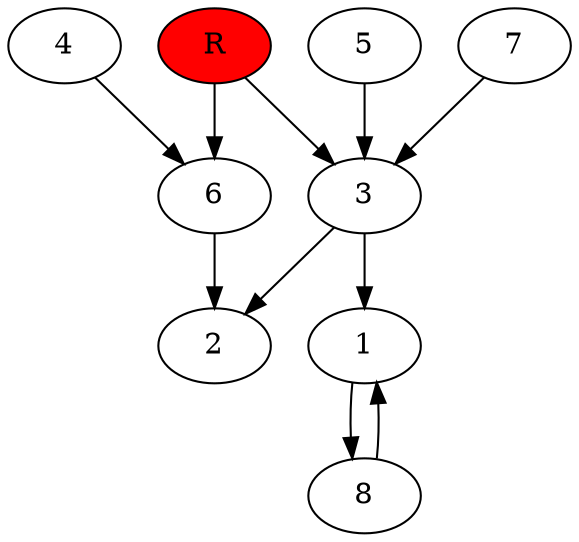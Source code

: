 digraph prb11870 {
	1
	2
	3
	4
	5
	6
	7
	8
	R [fillcolor="#ff0000" style=filled]
	1 -> 8
	3 -> 1
	3 -> 2
	4 -> 6
	5 -> 3
	6 -> 2
	7 -> 3
	8 -> 1
	R -> 3
	R -> 6
}
